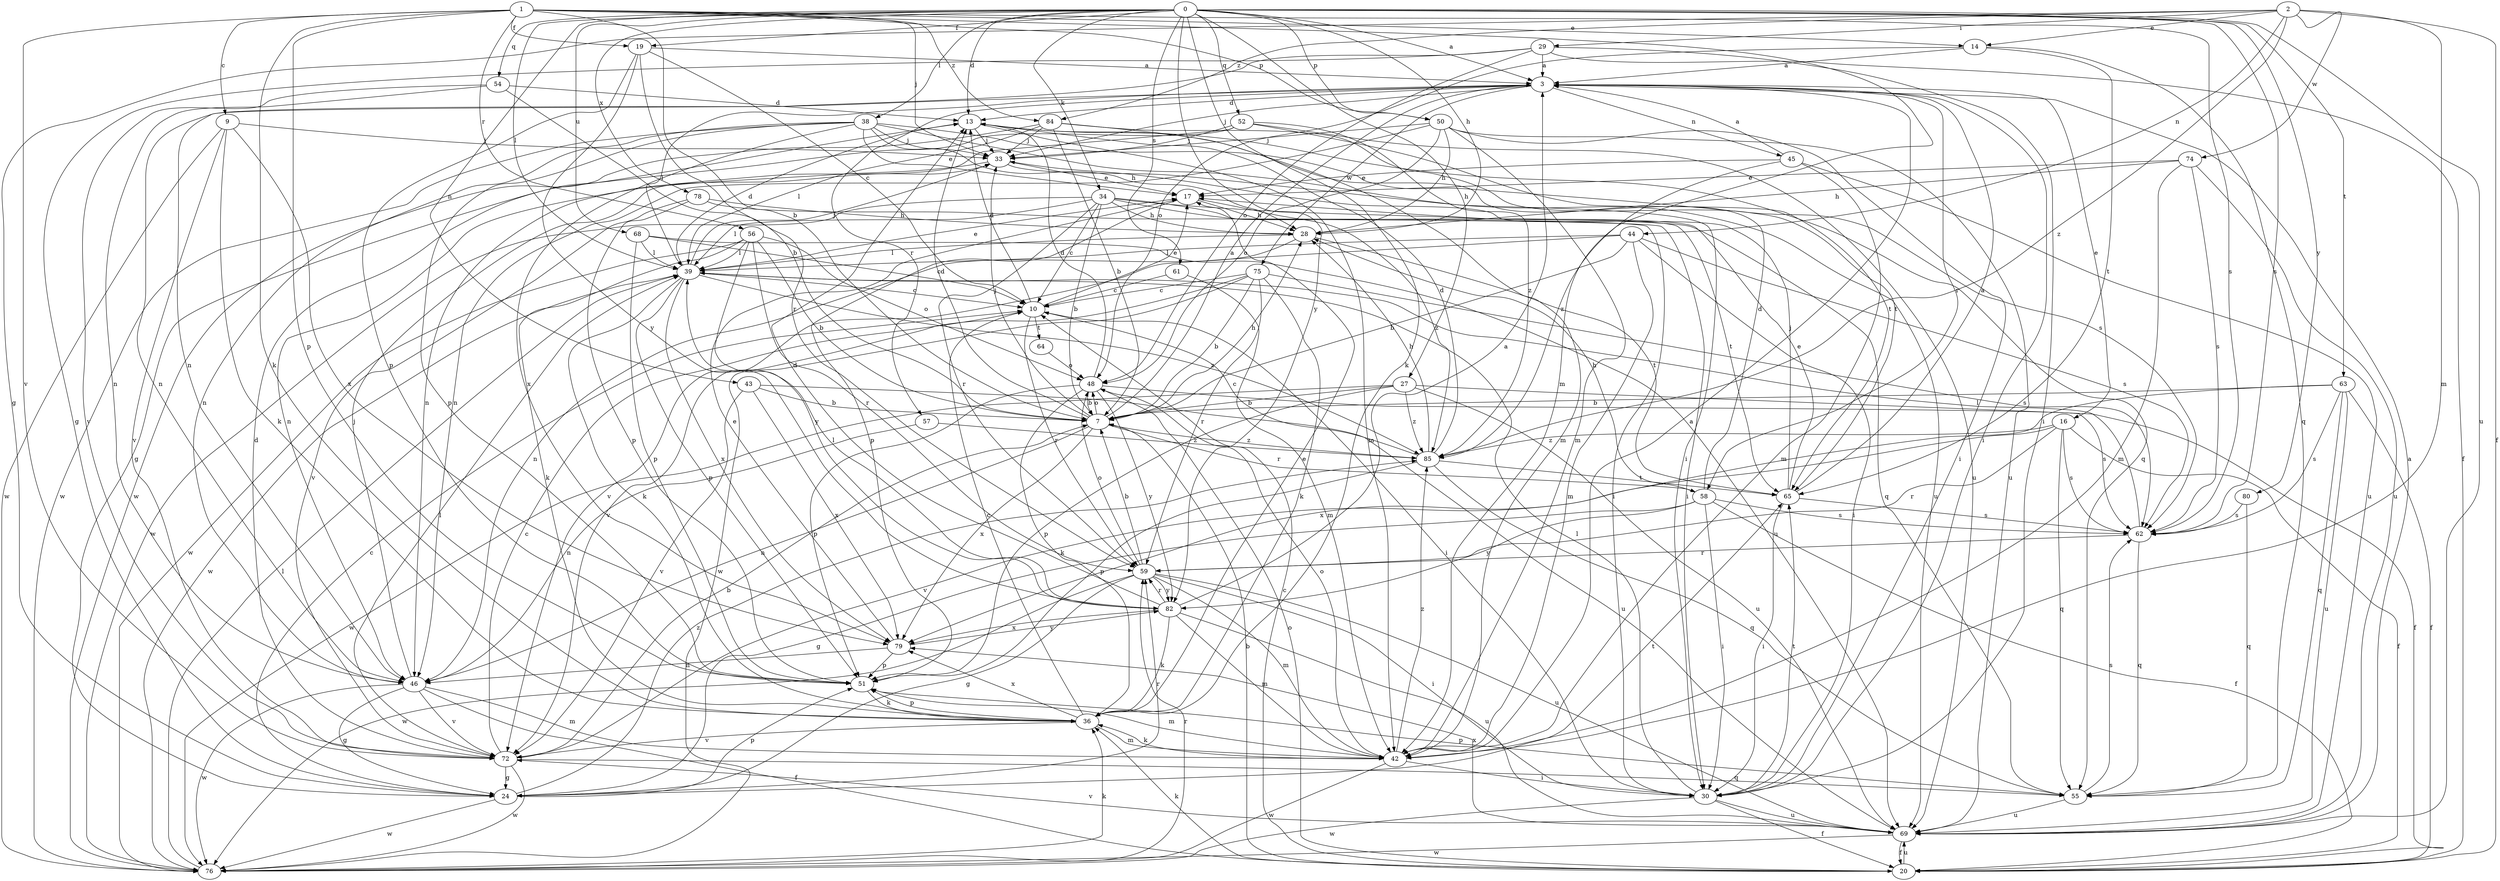 strict digraph  {
0;
1;
2;
3;
7;
9;
10;
13;
14;
16;
17;
19;
20;
24;
27;
28;
29;
30;
33;
34;
36;
38;
39;
42;
43;
44;
45;
46;
48;
50;
51;
52;
54;
55;
56;
57;
58;
59;
61;
62;
63;
64;
65;
68;
69;
72;
74;
75;
76;
78;
79;
80;
82;
84;
85;
0 -> 3  [label=a];
0 -> 13  [label=d];
0 -> 19  [label=f];
0 -> 27  [label=h];
0 -> 28  [label=h];
0 -> 34  [label=k];
0 -> 36  [label=k];
0 -> 38  [label=l];
0 -> 39  [label=l];
0 -> 43  [label=n];
0 -> 50  [label=p];
0 -> 52  [label=q];
0 -> 54  [label=q];
0 -> 61  [label=s];
0 -> 62  [label=s];
0 -> 63  [label=t];
0 -> 68  [label=u];
0 -> 69  [label=u];
0 -> 78  [label=x];
0 -> 80  [label=y];
0 -> 82  [label=y];
1 -> 7  [label=b];
1 -> 9  [label=c];
1 -> 14  [label=e];
1 -> 19  [label=f];
1 -> 33  [label=j];
1 -> 36  [label=k];
1 -> 42  [label=m];
1 -> 50  [label=p];
1 -> 51  [label=p];
1 -> 56  [label=r];
1 -> 62  [label=s];
1 -> 72  [label=v];
1 -> 84  [label=z];
2 -> 14  [label=e];
2 -> 20  [label=f];
2 -> 24  [label=g];
2 -> 29  [label=i];
2 -> 42  [label=m];
2 -> 44  [label=n];
2 -> 74  [label=w];
2 -> 84  [label=z];
2 -> 85  [label=z];
3 -> 13  [label=d];
3 -> 16  [label=e];
3 -> 30  [label=i];
3 -> 33  [label=j];
3 -> 39  [label=l];
3 -> 45  [label=n];
3 -> 46  [label=n];
3 -> 57  [label=r];
3 -> 58  [label=r];
3 -> 75  [label=w];
7 -> 3  [label=a];
7 -> 13  [label=d];
7 -> 28  [label=h];
7 -> 33  [label=j];
7 -> 46  [label=n];
7 -> 48  [label=o];
7 -> 58  [label=r];
7 -> 79  [label=x];
7 -> 85  [label=z];
9 -> 33  [label=j];
9 -> 36  [label=k];
9 -> 72  [label=v];
9 -> 76  [label=w];
9 -> 79  [label=x];
10 -> 13  [label=d];
10 -> 17  [label=e];
10 -> 30  [label=i];
10 -> 59  [label=r];
10 -> 64  [label=t];
13 -> 33  [label=j];
13 -> 42  [label=m];
13 -> 55  [label=q];
14 -> 3  [label=a];
14 -> 48  [label=o];
14 -> 55  [label=q];
14 -> 65  [label=t];
16 -> 20  [label=f];
16 -> 55  [label=q];
16 -> 59  [label=r];
16 -> 62  [label=s];
16 -> 72  [label=v];
16 -> 85  [label=z];
17 -> 28  [label=h];
17 -> 51  [label=p];
17 -> 85  [label=z];
19 -> 3  [label=a];
19 -> 10  [label=c];
19 -> 51  [label=p];
19 -> 59  [label=r];
19 -> 82  [label=y];
20 -> 7  [label=b];
20 -> 10  [label=c];
20 -> 36  [label=k];
20 -> 48  [label=o];
20 -> 69  [label=u];
24 -> 10  [label=c];
24 -> 51  [label=p];
24 -> 59  [label=r];
24 -> 65  [label=t];
24 -> 76  [label=w];
24 -> 85  [label=z];
27 -> 7  [label=b];
27 -> 20  [label=f];
27 -> 51  [label=p];
27 -> 69  [label=u];
27 -> 76  [label=w];
27 -> 85  [label=z];
28 -> 39  [label=l];
28 -> 46  [label=n];
28 -> 65  [label=t];
29 -> 3  [label=a];
29 -> 20  [label=f];
29 -> 24  [label=g];
29 -> 30  [label=i];
29 -> 46  [label=n];
29 -> 48  [label=o];
30 -> 20  [label=f];
30 -> 39  [label=l];
30 -> 65  [label=t];
30 -> 69  [label=u];
30 -> 76  [label=w];
33 -> 17  [label=e];
33 -> 46  [label=n];
33 -> 69  [label=u];
34 -> 7  [label=b];
34 -> 10  [label=c];
34 -> 28  [label=h];
34 -> 30  [label=i];
34 -> 39  [label=l];
34 -> 55  [label=q];
34 -> 59  [label=r];
34 -> 65  [label=t];
34 -> 76  [label=w];
36 -> 10  [label=c];
36 -> 17  [label=e];
36 -> 42  [label=m];
36 -> 51  [label=p];
36 -> 72  [label=v];
36 -> 79  [label=x];
38 -> 17  [label=e];
38 -> 28  [label=h];
38 -> 30  [label=i];
38 -> 33  [label=j];
38 -> 46  [label=n];
38 -> 51  [label=p];
38 -> 62  [label=s];
38 -> 76  [label=w];
38 -> 79  [label=x];
39 -> 10  [label=c];
39 -> 13  [label=d];
39 -> 17  [label=e];
39 -> 33  [label=j];
39 -> 36  [label=k];
39 -> 51  [label=p];
39 -> 76  [label=w];
39 -> 79  [label=x];
39 -> 85  [label=z];
42 -> 3  [label=a];
42 -> 30  [label=i];
42 -> 36  [label=k];
42 -> 48  [label=o];
42 -> 76  [label=w];
42 -> 85  [label=z];
43 -> 7  [label=b];
43 -> 69  [label=u];
43 -> 72  [label=v];
43 -> 79  [label=x];
44 -> 7  [label=b];
44 -> 30  [label=i];
44 -> 39  [label=l];
44 -> 42  [label=m];
44 -> 62  [label=s];
44 -> 72  [label=v];
45 -> 3  [label=a];
45 -> 17  [label=e];
45 -> 42  [label=m];
45 -> 69  [label=u];
45 -> 85  [label=z];
46 -> 20  [label=f];
46 -> 24  [label=g];
46 -> 33  [label=j];
46 -> 42  [label=m];
46 -> 72  [label=v];
46 -> 76  [label=w];
48 -> 7  [label=b];
48 -> 13  [label=d];
48 -> 36  [label=k];
48 -> 51  [label=p];
48 -> 62  [label=s];
48 -> 82  [label=y];
50 -> 28  [label=h];
50 -> 30  [label=i];
50 -> 33  [label=j];
50 -> 42  [label=m];
50 -> 46  [label=n];
50 -> 48  [label=o];
50 -> 69  [label=u];
51 -> 36  [label=k];
51 -> 42  [label=m];
52 -> 24  [label=g];
52 -> 33  [label=j];
52 -> 46  [label=n];
52 -> 65  [label=t];
52 -> 69  [label=u];
52 -> 85  [label=z];
54 -> 7  [label=b];
54 -> 13  [label=d];
54 -> 46  [label=n];
54 -> 72  [label=v];
55 -> 51  [label=p];
55 -> 62  [label=s];
55 -> 69  [label=u];
56 -> 7  [label=b];
56 -> 36  [label=k];
56 -> 39  [label=l];
56 -> 48  [label=o];
56 -> 59  [label=r];
56 -> 76  [label=w];
56 -> 82  [label=y];
57 -> 46  [label=n];
57 -> 85  [label=z];
58 -> 13  [label=d];
58 -> 20  [label=f];
58 -> 24  [label=g];
58 -> 28  [label=h];
58 -> 30  [label=i];
58 -> 62  [label=s];
58 -> 82  [label=y];
59 -> 7  [label=b];
59 -> 24  [label=g];
59 -> 30  [label=i];
59 -> 42  [label=m];
59 -> 48  [label=o];
59 -> 69  [label=u];
59 -> 76  [label=w];
59 -> 82  [label=y];
61 -> 10  [label=c];
61 -> 42  [label=m];
62 -> 39  [label=l];
62 -> 55  [label=q];
62 -> 59  [label=r];
63 -> 7  [label=b];
63 -> 20  [label=f];
63 -> 55  [label=q];
63 -> 62  [label=s];
63 -> 69  [label=u];
63 -> 79  [label=x];
64 -> 48  [label=o];
65 -> 3  [label=a];
65 -> 17  [label=e];
65 -> 30  [label=i];
65 -> 33  [label=j];
65 -> 62  [label=s];
68 -> 10  [label=c];
68 -> 39  [label=l];
68 -> 51  [label=p];
68 -> 69  [label=u];
69 -> 3  [label=a];
69 -> 20  [label=f];
69 -> 72  [label=v];
69 -> 76  [label=w];
69 -> 79  [label=x];
72 -> 7  [label=b];
72 -> 10  [label=c];
72 -> 13  [label=d];
72 -> 24  [label=g];
72 -> 39  [label=l];
72 -> 55  [label=q];
72 -> 76  [label=w];
74 -> 17  [label=e];
74 -> 28  [label=h];
74 -> 42  [label=m];
74 -> 62  [label=s];
74 -> 69  [label=u];
75 -> 7  [label=b];
75 -> 10  [label=c];
75 -> 36  [label=k];
75 -> 59  [label=r];
75 -> 62  [label=s];
75 -> 72  [label=v];
75 -> 76  [label=w];
76 -> 36  [label=k];
76 -> 39  [label=l];
76 -> 59  [label=r];
78 -> 28  [label=h];
78 -> 30  [label=i];
78 -> 51  [label=p];
78 -> 72  [label=v];
79 -> 17  [label=e];
79 -> 46  [label=n];
79 -> 51  [label=p];
79 -> 82  [label=y];
80 -> 55  [label=q];
80 -> 62  [label=s];
82 -> 3  [label=a];
82 -> 13  [label=d];
82 -> 36  [label=k];
82 -> 39  [label=l];
82 -> 42  [label=m];
82 -> 59  [label=r];
82 -> 69  [label=u];
82 -> 79  [label=x];
84 -> 7  [label=b];
84 -> 33  [label=j];
84 -> 39  [label=l];
84 -> 42  [label=m];
84 -> 65  [label=t];
84 -> 76  [label=w];
85 -> 10  [label=c];
85 -> 13  [label=d];
85 -> 28  [label=h];
85 -> 51  [label=p];
85 -> 55  [label=q];
85 -> 65  [label=t];
}
